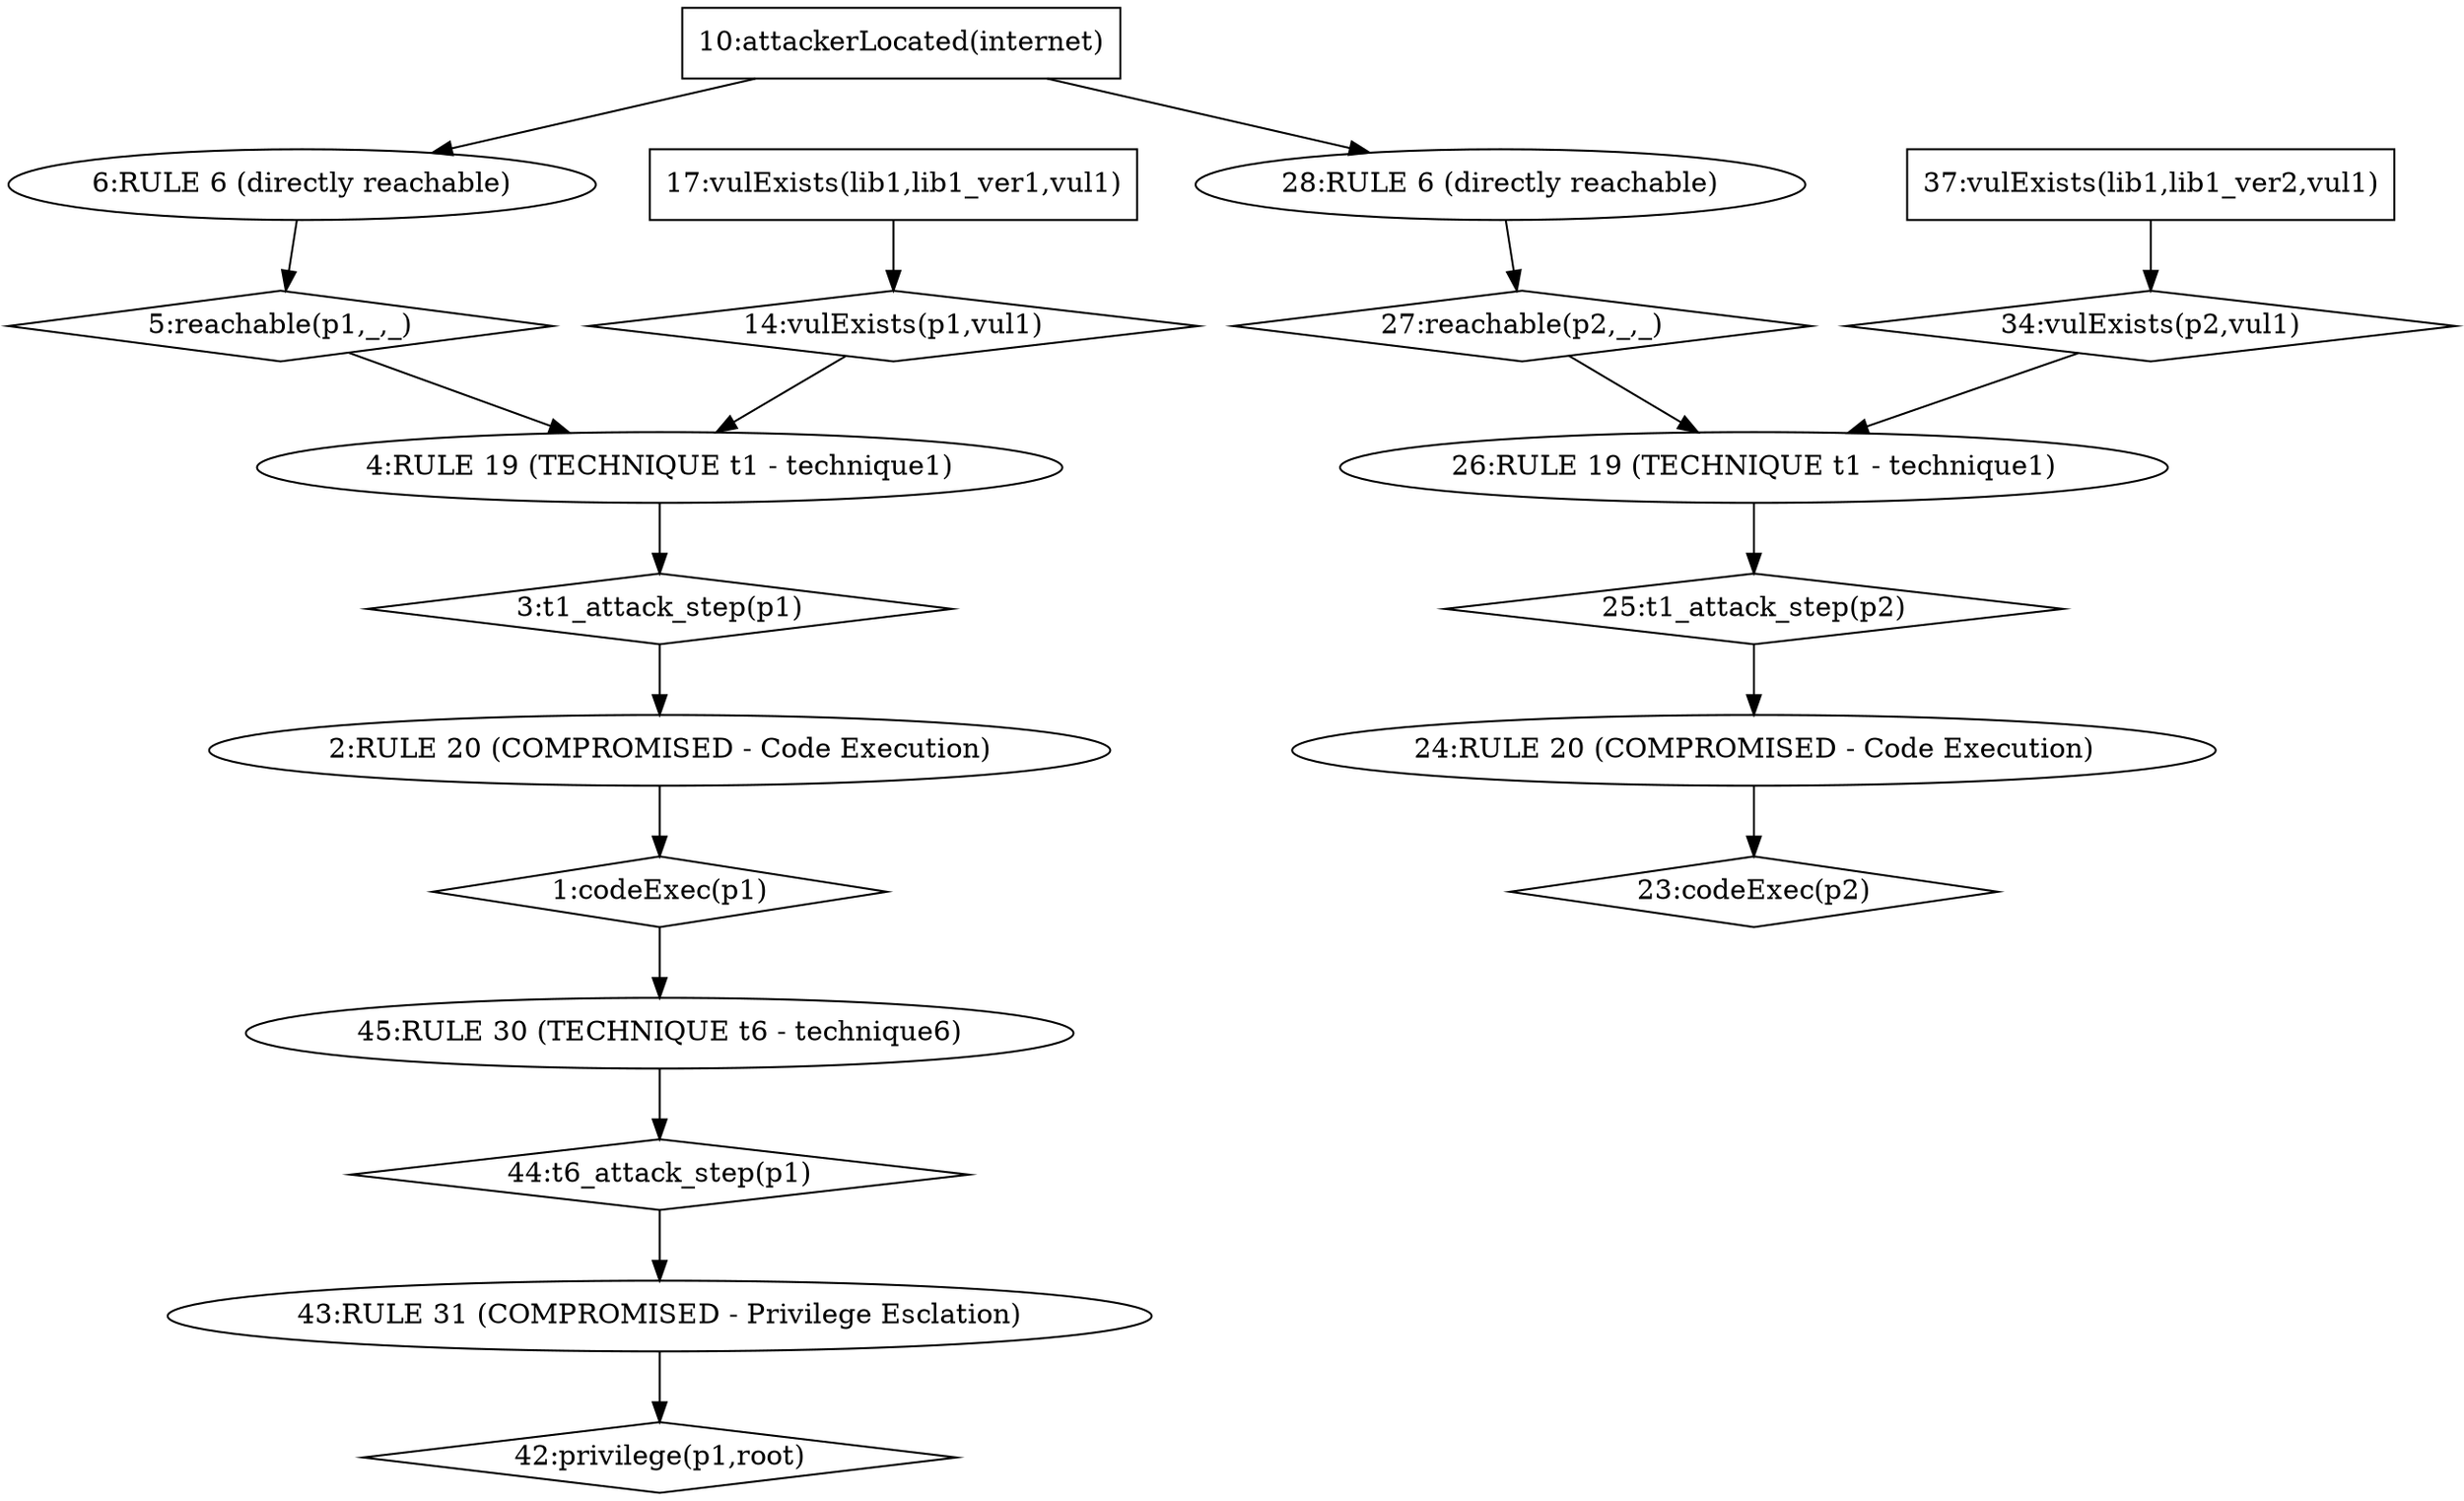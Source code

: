 strict digraph G {
	graph [name=G];
	1	[label="1:codeExec(p1)",
		shape=diamond];
	45	[label="45:RULE 30 (TECHNIQUE t6 - technique6)",
		shape=ellipse];
	1 -> 45;
	2	[label="2:RULE 20 (COMPROMISED - Code Execution)",
		shape=ellipse];
	2 -> 1;
	3	[label="3:t1_attack_step(p1)",
		shape=diamond];
	3 -> 2;
	4	[label="4:RULE 19 (TECHNIQUE t1 - technique1)",
		shape=ellipse];
	4 -> 3;
	5	[label="5:reachable(p1,_,_)",
		shape=diamond];
	5 -> 4;
	6	[label="6:RULE 6 (directly reachable)",
		shape=ellipse];
	6 -> 5;
	10	[label="10:attackerLocated(internet)",
		shape=box];
	10 -> 6;
	28	[label="28:RULE 6 (directly reachable)",
		shape=ellipse];
	10 -> 28;
	14	[label="14:vulExists(p1,vul1)",
		shape=diamond];
	14 -> 4;
	17	[label="17:vulExists(lib1,lib1_ver1,vul1)",
		shape=box];
	17 -> 14;
	23	[label="23:codeExec(p2)",
		shape=diamond];
	24	[label="24:RULE 20 (COMPROMISED - Code Execution)",
		shape=ellipse];
	24 -> 23;
	25	[label="25:t1_attack_step(p2)",
		shape=diamond];
	25 -> 24;
	26	[label="26:RULE 19 (TECHNIQUE t1 - technique1)",
		shape=ellipse];
	26 -> 25;
	27	[label="27:reachable(p2,_,_)",
		shape=diamond];
	27 -> 26;
	28 -> 27;
	34	[label="34:vulExists(p2,vul1)",
		shape=diamond];
	34 -> 26;
	37	[label="37:vulExists(lib1,lib1_ver2,vul1)",
		shape=box];
	37 -> 34;
	42	[label="42:privilege(p1,root)",
		shape=diamond];
	43	[label="43:RULE 31 (COMPROMISED - Privilege Esclation)",
		shape=ellipse];
	43 -> 42;
	44	[label="44:t6_attack_step(p1)",
		shape=diamond];
	44 -> 43;
	45 -> 44;
}
